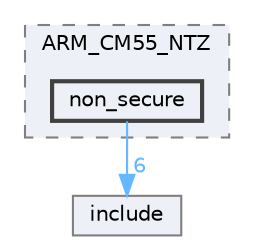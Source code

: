digraph "D:/Projects/Raspberrypi_pico/pico_freertos_final/freertos_pico2/pico_freertos/FreeRTOS-Kernel/portable/IAR/ARM_CM55_NTZ/non_secure"
{
 // LATEX_PDF_SIZE
  bgcolor="transparent";
  edge [fontname=Helvetica,fontsize=10,labelfontname=Helvetica,labelfontsize=10];
  node [fontname=Helvetica,fontsize=10,shape=box,height=0.2,width=0.4];
  compound=true
  subgraph clusterdir_50b673fc70e571e394118196a925ccec {
    graph [ bgcolor="#edf0f7", pencolor="grey50", label="ARM_CM55_NTZ", fontname=Helvetica,fontsize=10 style="filled,dashed", URL="dir_50b673fc70e571e394118196a925ccec.html",tooltip=""]
  dir_a3cd2fe2a1156d96b276887e64a53d62 [label="non_secure", fillcolor="#edf0f7", color="grey25", style="filled,bold", URL="dir_a3cd2fe2a1156d96b276887e64a53d62.html",tooltip=""];
  }
  dir_c69ece34c3f150cb2c6f1098178b172a [label="include", fillcolor="#edf0f7", color="grey50", style="filled", URL="dir_c69ece34c3f150cb2c6f1098178b172a.html",tooltip=""];
  dir_a3cd2fe2a1156d96b276887e64a53d62->dir_c69ece34c3f150cb2c6f1098178b172a [headlabel="6", labeldistance=1.5 headhref="dir_000167_000125.html" href="dir_000167_000125.html" color="steelblue1" fontcolor="steelblue1"];
}
